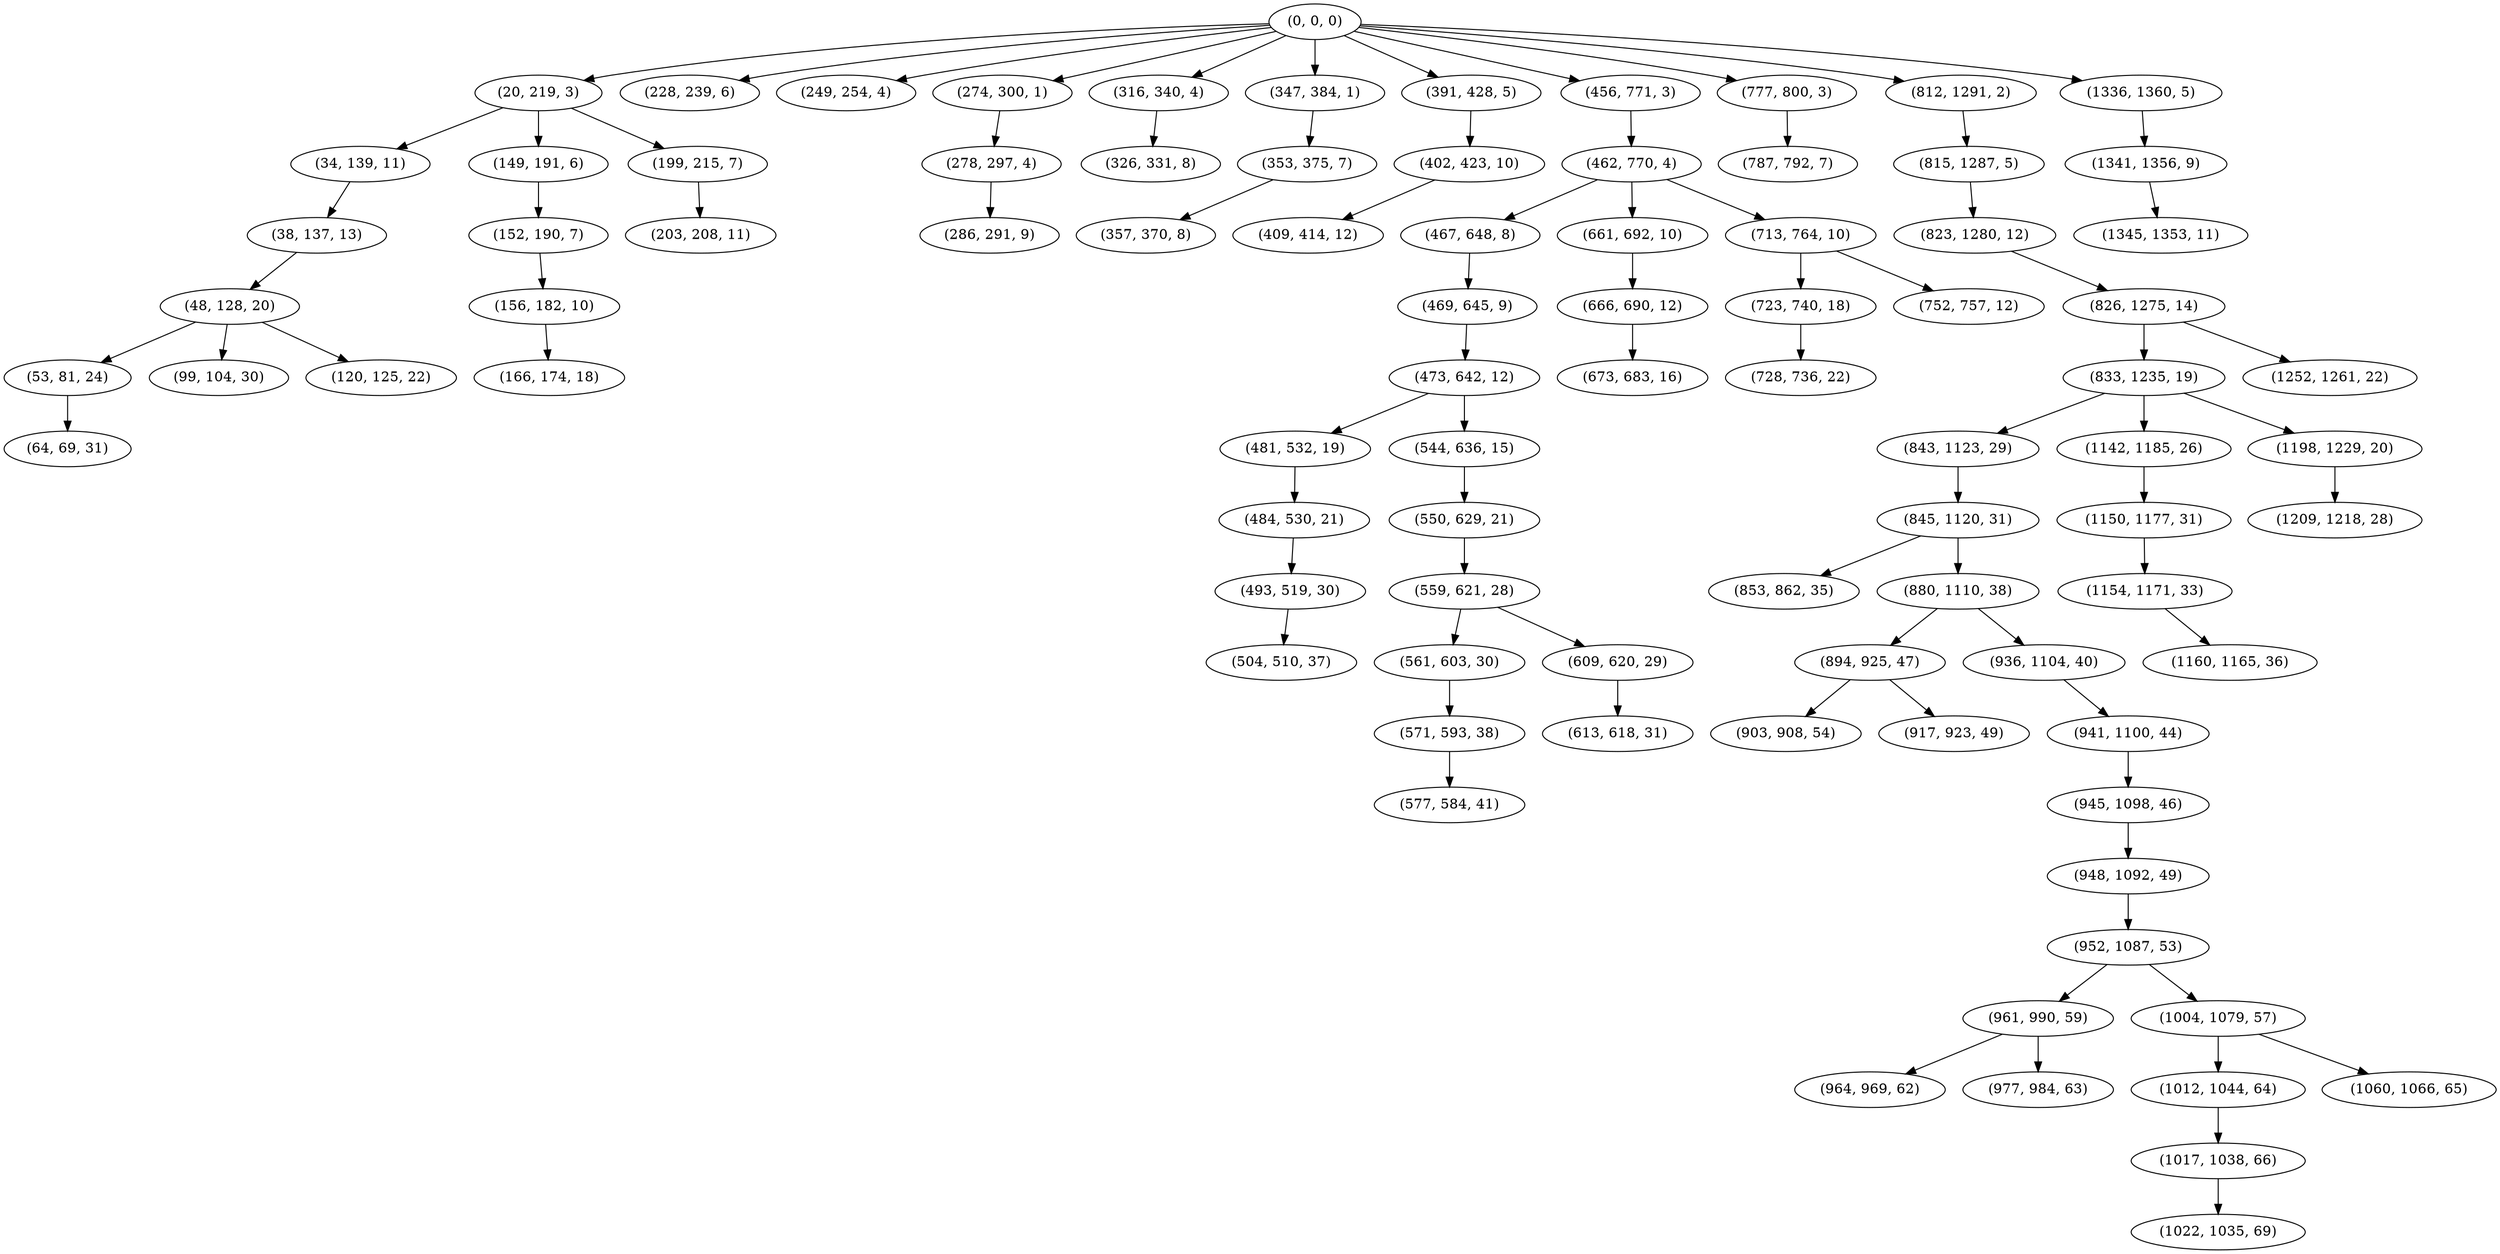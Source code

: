digraph tree {
    "(0, 0, 0)";
    "(20, 219, 3)";
    "(34, 139, 11)";
    "(38, 137, 13)";
    "(48, 128, 20)";
    "(53, 81, 24)";
    "(64, 69, 31)";
    "(99, 104, 30)";
    "(120, 125, 22)";
    "(149, 191, 6)";
    "(152, 190, 7)";
    "(156, 182, 10)";
    "(166, 174, 18)";
    "(199, 215, 7)";
    "(203, 208, 11)";
    "(228, 239, 6)";
    "(249, 254, 4)";
    "(274, 300, 1)";
    "(278, 297, 4)";
    "(286, 291, 9)";
    "(316, 340, 4)";
    "(326, 331, 8)";
    "(347, 384, 1)";
    "(353, 375, 7)";
    "(357, 370, 8)";
    "(391, 428, 5)";
    "(402, 423, 10)";
    "(409, 414, 12)";
    "(456, 771, 3)";
    "(462, 770, 4)";
    "(467, 648, 8)";
    "(469, 645, 9)";
    "(473, 642, 12)";
    "(481, 532, 19)";
    "(484, 530, 21)";
    "(493, 519, 30)";
    "(504, 510, 37)";
    "(544, 636, 15)";
    "(550, 629, 21)";
    "(559, 621, 28)";
    "(561, 603, 30)";
    "(571, 593, 38)";
    "(577, 584, 41)";
    "(609, 620, 29)";
    "(613, 618, 31)";
    "(661, 692, 10)";
    "(666, 690, 12)";
    "(673, 683, 16)";
    "(713, 764, 10)";
    "(723, 740, 18)";
    "(728, 736, 22)";
    "(752, 757, 12)";
    "(777, 800, 3)";
    "(787, 792, 7)";
    "(812, 1291, 2)";
    "(815, 1287, 5)";
    "(823, 1280, 12)";
    "(826, 1275, 14)";
    "(833, 1235, 19)";
    "(843, 1123, 29)";
    "(845, 1120, 31)";
    "(853, 862, 35)";
    "(880, 1110, 38)";
    "(894, 925, 47)";
    "(903, 908, 54)";
    "(917, 923, 49)";
    "(936, 1104, 40)";
    "(941, 1100, 44)";
    "(945, 1098, 46)";
    "(948, 1092, 49)";
    "(952, 1087, 53)";
    "(961, 990, 59)";
    "(964, 969, 62)";
    "(977, 984, 63)";
    "(1004, 1079, 57)";
    "(1012, 1044, 64)";
    "(1017, 1038, 66)";
    "(1022, 1035, 69)";
    "(1060, 1066, 65)";
    "(1142, 1185, 26)";
    "(1150, 1177, 31)";
    "(1154, 1171, 33)";
    "(1160, 1165, 36)";
    "(1198, 1229, 20)";
    "(1209, 1218, 28)";
    "(1252, 1261, 22)";
    "(1336, 1360, 5)";
    "(1341, 1356, 9)";
    "(1345, 1353, 11)";
    "(0, 0, 0)" -> "(20, 219, 3)";
    "(0, 0, 0)" -> "(228, 239, 6)";
    "(0, 0, 0)" -> "(249, 254, 4)";
    "(0, 0, 0)" -> "(274, 300, 1)";
    "(0, 0, 0)" -> "(316, 340, 4)";
    "(0, 0, 0)" -> "(347, 384, 1)";
    "(0, 0, 0)" -> "(391, 428, 5)";
    "(0, 0, 0)" -> "(456, 771, 3)";
    "(0, 0, 0)" -> "(777, 800, 3)";
    "(0, 0, 0)" -> "(812, 1291, 2)";
    "(0, 0, 0)" -> "(1336, 1360, 5)";
    "(20, 219, 3)" -> "(34, 139, 11)";
    "(20, 219, 3)" -> "(149, 191, 6)";
    "(20, 219, 3)" -> "(199, 215, 7)";
    "(34, 139, 11)" -> "(38, 137, 13)";
    "(38, 137, 13)" -> "(48, 128, 20)";
    "(48, 128, 20)" -> "(53, 81, 24)";
    "(48, 128, 20)" -> "(99, 104, 30)";
    "(48, 128, 20)" -> "(120, 125, 22)";
    "(53, 81, 24)" -> "(64, 69, 31)";
    "(149, 191, 6)" -> "(152, 190, 7)";
    "(152, 190, 7)" -> "(156, 182, 10)";
    "(156, 182, 10)" -> "(166, 174, 18)";
    "(199, 215, 7)" -> "(203, 208, 11)";
    "(274, 300, 1)" -> "(278, 297, 4)";
    "(278, 297, 4)" -> "(286, 291, 9)";
    "(316, 340, 4)" -> "(326, 331, 8)";
    "(347, 384, 1)" -> "(353, 375, 7)";
    "(353, 375, 7)" -> "(357, 370, 8)";
    "(391, 428, 5)" -> "(402, 423, 10)";
    "(402, 423, 10)" -> "(409, 414, 12)";
    "(456, 771, 3)" -> "(462, 770, 4)";
    "(462, 770, 4)" -> "(467, 648, 8)";
    "(462, 770, 4)" -> "(661, 692, 10)";
    "(462, 770, 4)" -> "(713, 764, 10)";
    "(467, 648, 8)" -> "(469, 645, 9)";
    "(469, 645, 9)" -> "(473, 642, 12)";
    "(473, 642, 12)" -> "(481, 532, 19)";
    "(473, 642, 12)" -> "(544, 636, 15)";
    "(481, 532, 19)" -> "(484, 530, 21)";
    "(484, 530, 21)" -> "(493, 519, 30)";
    "(493, 519, 30)" -> "(504, 510, 37)";
    "(544, 636, 15)" -> "(550, 629, 21)";
    "(550, 629, 21)" -> "(559, 621, 28)";
    "(559, 621, 28)" -> "(561, 603, 30)";
    "(559, 621, 28)" -> "(609, 620, 29)";
    "(561, 603, 30)" -> "(571, 593, 38)";
    "(571, 593, 38)" -> "(577, 584, 41)";
    "(609, 620, 29)" -> "(613, 618, 31)";
    "(661, 692, 10)" -> "(666, 690, 12)";
    "(666, 690, 12)" -> "(673, 683, 16)";
    "(713, 764, 10)" -> "(723, 740, 18)";
    "(713, 764, 10)" -> "(752, 757, 12)";
    "(723, 740, 18)" -> "(728, 736, 22)";
    "(777, 800, 3)" -> "(787, 792, 7)";
    "(812, 1291, 2)" -> "(815, 1287, 5)";
    "(815, 1287, 5)" -> "(823, 1280, 12)";
    "(823, 1280, 12)" -> "(826, 1275, 14)";
    "(826, 1275, 14)" -> "(833, 1235, 19)";
    "(826, 1275, 14)" -> "(1252, 1261, 22)";
    "(833, 1235, 19)" -> "(843, 1123, 29)";
    "(833, 1235, 19)" -> "(1142, 1185, 26)";
    "(833, 1235, 19)" -> "(1198, 1229, 20)";
    "(843, 1123, 29)" -> "(845, 1120, 31)";
    "(845, 1120, 31)" -> "(853, 862, 35)";
    "(845, 1120, 31)" -> "(880, 1110, 38)";
    "(880, 1110, 38)" -> "(894, 925, 47)";
    "(880, 1110, 38)" -> "(936, 1104, 40)";
    "(894, 925, 47)" -> "(903, 908, 54)";
    "(894, 925, 47)" -> "(917, 923, 49)";
    "(936, 1104, 40)" -> "(941, 1100, 44)";
    "(941, 1100, 44)" -> "(945, 1098, 46)";
    "(945, 1098, 46)" -> "(948, 1092, 49)";
    "(948, 1092, 49)" -> "(952, 1087, 53)";
    "(952, 1087, 53)" -> "(961, 990, 59)";
    "(952, 1087, 53)" -> "(1004, 1079, 57)";
    "(961, 990, 59)" -> "(964, 969, 62)";
    "(961, 990, 59)" -> "(977, 984, 63)";
    "(1004, 1079, 57)" -> "(1012, 1044, 64)";
    "(1004, 1079, 57)" -> "(1060, 1066, 65)";
    "(1012, 1044, 64)" -> "(1017, 1038, 66)";
    "(1017, 1038, 66)" -> "(1022, 1035, 69)";
    "(1142, 1185, 26)" -> "(1150, 1177, 31)";
    "(1150, 1177, 31)" -> "(1154, 1171, 33)";
    "(1154, 1171, 33)" -> "(1160, 1165, 36)";
    "(1198, 1229, 20)" -> "(1209, 1218, 28)";
    "(1336, 1360, 5)" -> "(1341, 1356, 9)";
    "(1341, 1356, 9)" -> "(1345, 1353, 11)";
}
